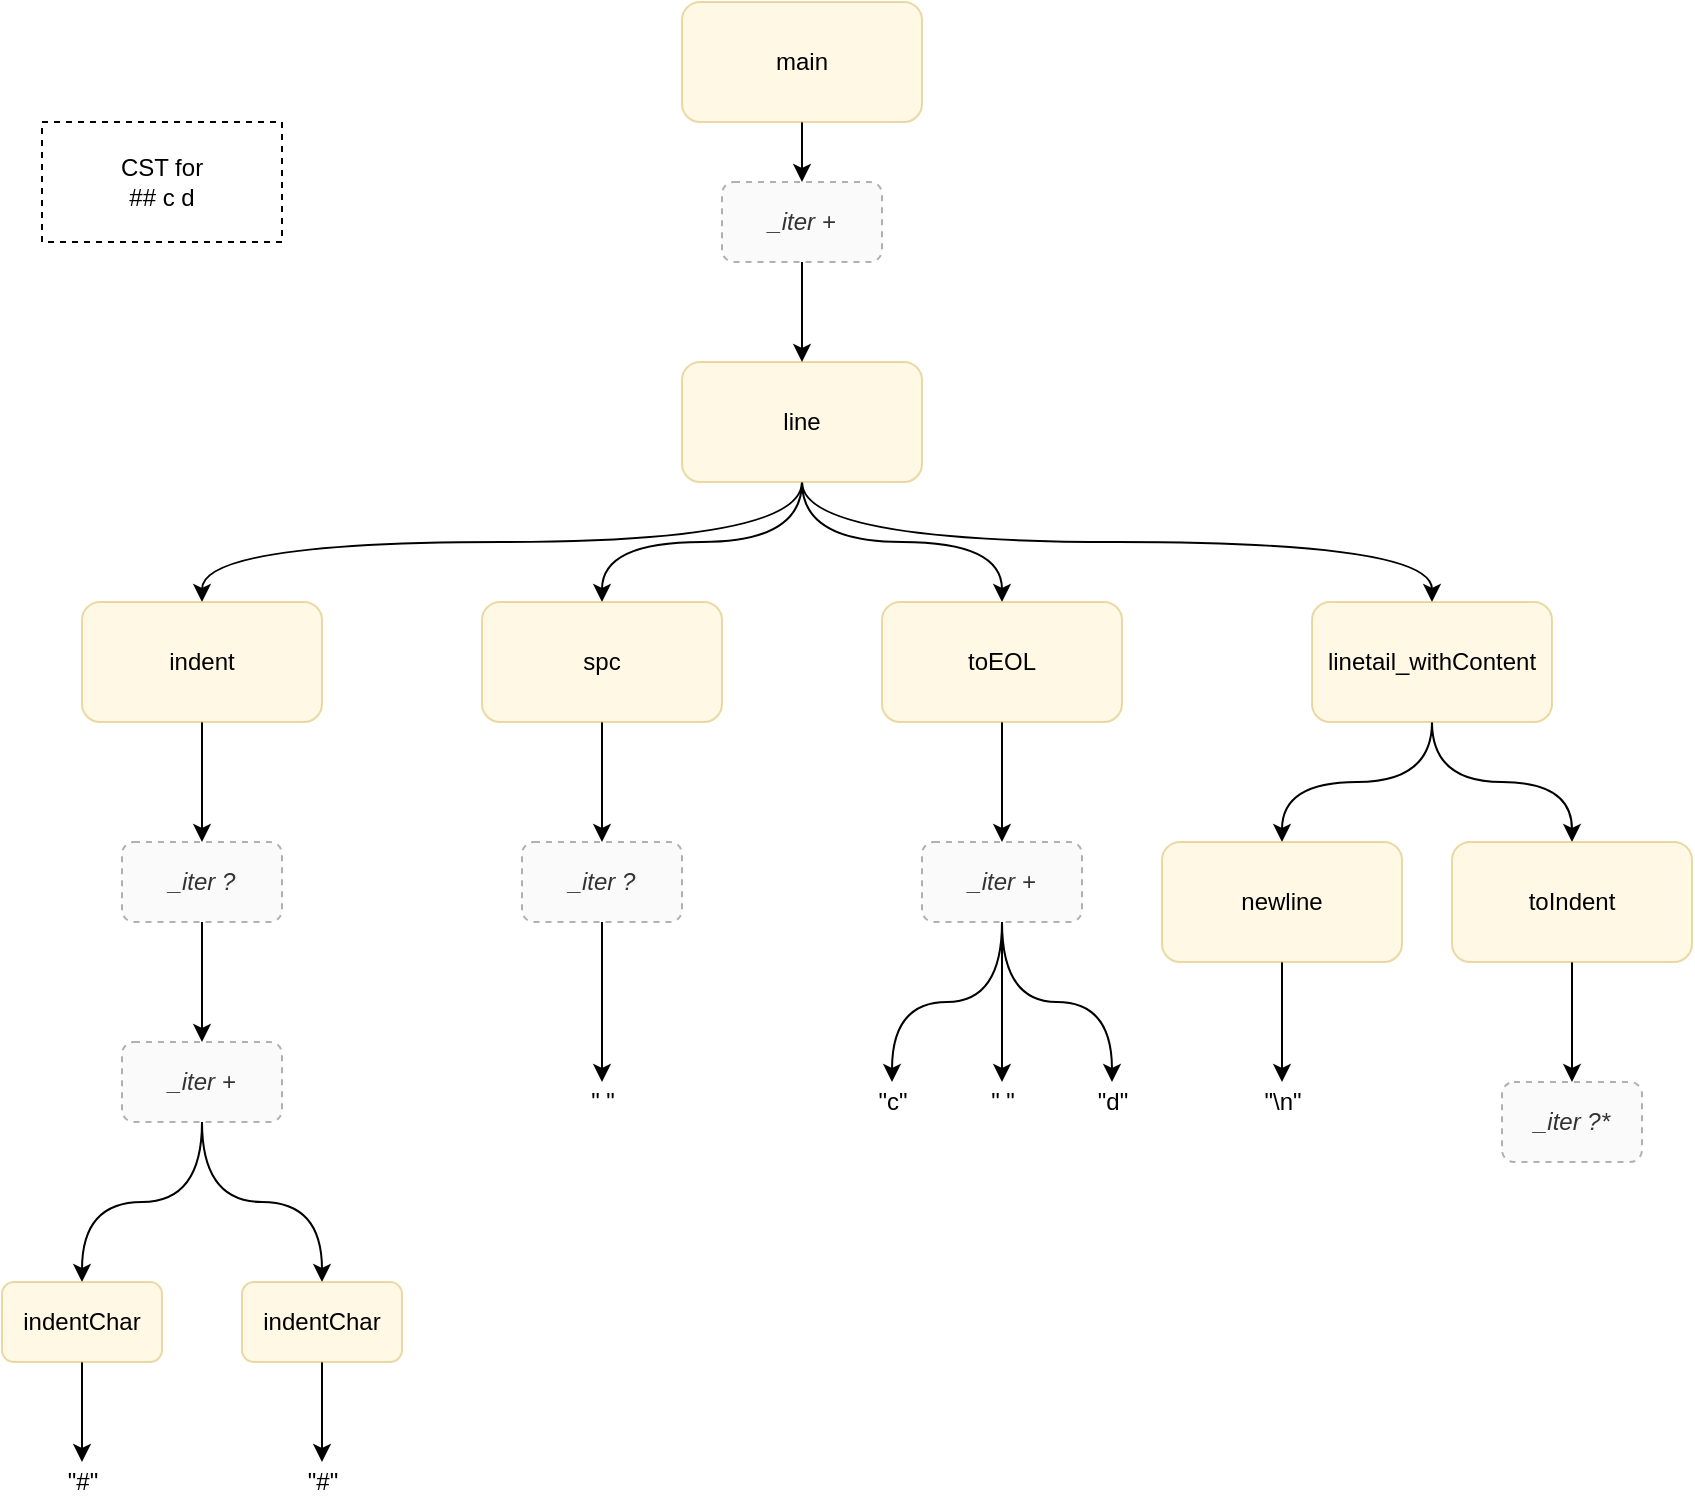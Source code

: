 <mxfile version="14.6.13" type="device"><diagram id="ItX1nqxKXMvJYtwH29K2" name="Page-1"><mxGraphModel dx="1106" dy="688" grid="1" gridSize="10" guides="1" tooltips="1" connect="1" arrows="1" fold="1" page="1" pageScale="1" pageWidth="1100" pageHeight="850" math="0" shadow="0"><root><mxCell id="0"/><mxCell id="1" parent="0"/><mxCell id="y3l3hJbYJzaAtS2O-9JV-51" style="edgeStyle=orthogonalEdgeStyle;curved=1;orthogonalLoop=1;jettySize=auto;html=1;exitX=0.5;exitY=1;exitDx=0;exitDy=0;" edge="1" parent="1" source="y3l3hJbYJzaAtS2O-9JV-1" target="y3l3hJbYJzaAtS2O-9JV-50"><mxGeometry relative="1" as="geometry"/></mxCell><mxCell id="y3l3hJbYJzaAtS2O-9JV-1" value="main" style="rounded=1;whiteSpace=wrap;html=1;fillColor=#fff2cc;strokeColor=#d6b656;opacity=50;" vertex="1" parent="1"><mxGeometry x="400" y="20" width="120" height="60" as="geometry"/></mxCell><mxCell id="y3l3hJbYJzaAtS2O-9JV-8" style="edgeStyle=orthogonalEdgeStyle;orthogonalLoop=1;jettySize=auto;html=1;exitX=0.5;exitY=1;exitDx=0;exitDy=0;curved=1;" edge="1" parent="1" source="y3l3hJbYJzaAtS2O-9JV-2" target="y3l3hJbYJzaAtS2O-9JV-5"><mxGeometry relative="1" as="geometry"/></mxCell><mxCell id="y3l3hJbYJzaAtS2O-9JV-9" style="edgeStyle=orthogonalEdgeStyle;curved=1;orthogonalLoop=1;jettySize=auto;html=1;exitX=0.5;exitY=1;exitDx=0;exitDy=0;entryX=0.5;entryY=0;entryDx=0;entryDy=0;" edge="1" parent="1" source="y3l3hJbYJzaAtS2O-9JV-2" target="y3l3hJbYJzaAtS2O-9JV-6"><mxGeometry relative="1" as="geometry"/></mxCell><mxCell id="y3l3hJbYJzaAtS2O-9JV-10" style="edgeStyle=orthogonalEdgeStyle;curved=1;orthogonalLoop=1;jettySize=auto;html=1;exitX=0.5;exitY=1;exitDx=0;exitDy=0;entryX=0.5;entryY=0;entryDx=0;entryDy=0;" edge="1" parent="1" source="y3l3hJbYJzaAtS2O-9JV-2" target="y3l3hJbYJzaAtS2O-9JV-3"><mxGeometry relative="1" as="geometry"/></mxCell><mxCell id="y3l3hJbYJzaAtS2O-9JV-11" style="edgeStyle=orthogonalEdgeStyle;curved=1;orthogonalLoop=1;jettySize=auto;html=1;exitX=0.5;exitY=1;exitDx=0;exitDy=0;" edge="1" parent="1" source="y3l3hJbYJzaAtS2O-9JV-2" target="y3l3hJbYJzaAtS2O-9JV-4"><mxGeometry relative="1" as="geometry"/></mxCell><mxCell id="y3l3hJbYJzaAtS2O-9JV-2" value="line" style="rounded=1;whiteSpace=wrap;html=1;fillColor=#fff2cc;strokeColor=#d6b656;opacity=50;" vertex="1" parent="1"><mxGeometry x="400" y="200" width="120" height="60" as="geometry"/></mxCell><mxCell id="y3l3hJbYJzaAtS2O-9JV-32" style="edgeStyle=orthogonalEdgeStyle;curved=1;orthogonalLoop=1;jettySize=auto;html=1;exitX=0.5;exitY=1;exitDx=0;exitDy=0;entryX=0.5;entryY=0;entryDx=0;entryDy=0;" edge="1" parent="1" source="y3l3hJbYJzaAtS2O-9JV-3" target="y3l3hJbYJzaAtS2O-9JV-31"><mxGeometry relative="1" as="geometry"/></mxCell><mxCell id="y3l3hJbYJzaAtS2O-9JV-3" value="toEOL" style="rounded=1;whiteSpace=wrap;html=1;fillColor=#fff2cc;strokeColor=#d6b656;opacity=50;" vertex="1" parent="1"><mxGeometry x="500" y="320" width="120" height="60" as="geometry"/></mxCell><mxCell id="y3l3hJbYJzaAtS2O-9JV-43" style="edgeStyle=orthogonalEdgeStyle;curved=1;orthogonalLoop=1;jettySize=auto;html=1;exitX=0.5;exitY=1;exitDx=0;exitDy=0;entryX=0.5;entryY=0;entryDx=0;entryDy=0;" edge="1" parent="1" source="y3l3hJbYJzaAtS2O-9JV-4" target="y3l3hJbYJzaAtS2O-9JV-48"><mxGeometry relative="1" as="geometry"><mxPoint x="700" y="440" as="targetPoint"/></mxGeometry></mxCell><mxCell id="y3l3hJbYJzaAtS2O-9JV-44" style="edgeStyle=orthogonalEdgeStyle;curved=1;orthogonalLoop=1;jettySize=auto;html=1;exitX=0.5;exitY=1;exitDx=0;exitDy=0;" edge="1" parent="1" source="y3l3hJbYJzaAtS2O-9JV-4" target="y3l3hJbYJzaAtS2O-9JV-46"><mxGeometry relative="1" as="geometry"><mxPoint x="845" y="440" as="targetPoint"/></mxGeometry></mxCell><mxCell id="y3l3hJbYJzaAtS2O-9JV-4" value="linetail_withContent" style="rounded=1;whiteSpace=wrap;html=1;fillColor=#fff2cc;strokeColor=#d6b656;opacity=50;" vertex="1" parent="1"><mxGeometry x="715" y="320" width="120" height="60" as="geometry"/></mxCell><mxCell id="y3l3hJbYJzaAtS2O-9JV-14" style="edgeStyle=orthogonalEdgeStyle;curved=1;orthogonalLoop=1;jettySize=auto;html=1;exitX=0.5;exitY=1;exitDx=0;exitDy=0;entryX=0.5;entryY=0;entryDx=0;entryDy=0;" edge="1" parent="1" source="y3l3hJbYJzaAtS2O-9JV-5" target="y3l3hJbYJzaAtS2O-9JV-13"><mxGeometry relative="1" as="geometry"/></mxCell><mxCell id="y3l3hJbYJzaAtS2O-9JV-5" value="indent" style="rounded=1;whiteSpace=wrap;html=1;fillColor=#fff2cc;strokeColor=#d6b656;opacity=50;" vertex="1" parent="1"><mxGeometry x="100" y="320" width="120" height="60" as="geometry"/></mxCell><mxCell id="y3l3hJbYJzaAtS2O-9JV-30" style="edgeStyle=orthogonalEdgeStyle;curved=1;orthogonalLoop=1;jettySize=auto;html=1;exitX=0.5;exitY=1;exitDx=0;exitDy=0;entryX=0.5;entryY=0;entryDx=0;entryDy=0;" edge="1" parent="1" source="y3l3hJbYJzaAtS2O-9JV-6" target="y3l3hJbYJzaAtS2O-9JV-25"><mxGeometry relative="1" as="geometry"/></mxCell><mxCell id="y3l3hJbYJzaAtS2O-9JV-6" value="spc" style="rounded=1;whiteSpace=wrap;html=1;fillColor=#fff2cc;strokeColor=#d6b656;opacity=50;" vertex="1" parent="1"><mxGeometry x="300" y="320" width="120" height="60" as="geometry"/></mxCell><mxCell id="y3l3hJbYJzaAtS2O-9JV-12" value="&lt;div&gt;CST for&lt;/div&gt;&lt;div&gt;## c d&lt;/div&gt;" style="rounded=0;whiteSpace=wrap;html=1;dashed=1;" vertex="1" parent="1"><mxGeometry x="80" y="80" width="120" height="60" as="geometry"/></mxCell><mxCell id="y3l3hJbYJzaAtS2O-9JV-16" style="edgeStyle=orthogonalEdgeStyle;curved=1;orthogonalLoop=1;jettySize=auto;html=1;exitX=0.5;exitY=1;exitDx=0;exitDy=0;entryX=0.5;entryY=0;entryDx=0;entryDy=0;" edge="1" parent="1" source="y3l3hJbYJzaAtS2O-9JV-13" target="y3l3hJbYJzaAtS2O-9JV-15"><mxGeometry relative="1" as="geometry"/></mxCell><mxCell id="y3l3hJbYJzaAtS2O-9JV-13" value="&lt;i&gt;_iter ?&lt;/i&gt;" style="rounded=1;whiteSpace=wrap;html=1;fillColor=#f5f5f5;strokeColor=#666666;fontColor=#333333;dashed=1;opacity=50;" vertex="1" parent="1"><mxGeometry x="120" y="440" width="80" height="40" as="geometry"/></mxCell><mxCell id="y3l3hJbYJzaAtS2O-9JV-23" style="edgeStyle=orthogonalEdgeStyle;curved=1;orthogonalLoop=1;jettySize=auto;html=1;exitX=0.5;exitY=1;exitDx=0;exitDy=0;entryX=0.5;entryY=0;entryDx=0;entryDy=0;" edge="1" parent="1" source="y3l3hJbYJzaAtS2O-9JV-15" target="y3l3hJbYJzaAtS2O-9JV-17"><mxGeometry relative="1" as="geometry"/></mxCell><mxCell id="y3l3hJbYJzaAtS2O-9JV-24" style="edgeStyle=orthogonalEdgeStyle;curved=1;orthogonalLoop=1;jettySize=auto;html=1;exitX=0.5;exitY=1;exitDx=0;exitDy=0;entryX=0.5;entryY=0;entryDx=0;entryDy=0;" edge="1" parent="1" source="y3l3hJbYJzaAtS2O-9JV-15" target="y3l3hJbYJzaAtS2O-9JV-21"><mxGeometry relative="1" as="geometry"/></mxCell><mxCell id="y3l3hJbYJzaAtS2O-9JV-15" value="&lt;i&gt;_iter +&lt;/i&gt;" style="rounded=1;whiteSpace=wrap;html=1;fillColor=#f5f5f5;strokeColor=#666666;fontColor=#333333;dashed=1;opacity=50;" vertex="1" parent="1"><mxGeometry x="120" y="540" width="80" height="40" as="geometry"/></mxCell><mxCell id="y3l3hJbYJzaAtS2O-9JV-19" style="edgeStyle=orthogonalEdgeStyle;curved=1;orthogonalLoop=1;jettySize=auto;html=1;exitX=0.5;exitY=1;exitDx=0;exitDy=0;" edge="1" parent="1" source="y3l3hJbYJzaAtS2O-9JV-17" target="y3l3hJbYJzaAtS2O-9JV-18"><mxGeometry relative="1" as="geometry"/></mxCell><mxCell id="y3l3hJbYJzaAtS2O-9JV-17" value="indentChar" style="rounded=1;whiteSpace=wrap;html=1;fillColor=#fff2cc;strokeColor=#d6b656;opacity=50;" vertex="1" parent="1"><mxGeometry x="60" y="660" width="80" height="40" as="geometry"/></mxCell><mxCell id="y3l3hJbYJzaAtS2O-9JV-18" value="&quot;#&quot;" style="text;html=1;align=center;verticalAlign=middle;resizable=0;points=[];autosize=1;strokeColor=none;" vertex="1" parent="1"><mxGeometry x="85" y="750" width="30" height="20" as="geometry"/></mxCell><mxCell id="y3l3hJbYJzaAtS2O-9JV-20" style="edgeStyle=orthogonalEdgeStyle;curved=1;orthogonalLoop=1;jettySize=auto;html=1;exitX=0.5;exitY=1;exitDx=0;exitDy=0;" edge="1" parent="1" source="y3l3hJbYJzaAtS2O-9JV-21" target="y3l3hJbYJzaAtS2O-9JV-22"><mxGeometry relative="1" as="geometry"/></mxCell><mxCell id="y3l3hJbYJzaAtS2O-9JV-21" value="indentChar" style="rounded=1;whiteSpace=wrap;html=1;fillColor=#fff2cc;strokeColor=#d6b656;opacity=50;" vertex="1" parent="1"><mxGeometry x="180" y="660" width="80" height="40" as="geometry"/></mxCell><mxCell id="y3l3hJbYJzaAtS2O-9JV-22" value="&quot;#&quot;" style="text;html=1;align=center;verticalAlign=middle;resizable=0;points=[];autosize=1;strokeColor=none;" vertex="1" parent="1"><mxGeometry x="205" y="750" width="30" height="20" as="geometry"/></mxCell><mxCell id="y3l3hJbYJzaAtS2O-9JV-29" style="edgeStyle=orthogonalEdgeStyle;curved=1;orthogonalLoop=1;jettySize=auto;html=1;exitX=0.5;exitY=1;exitDx=0;exitDy=0;" edge="1" parent="1" source="y3l3hJbYJzaAtS2O-9JV-25" target="y3l3hJbYJzaAtS2O-9JV-28"><mxGeometry relative="1" as="geometry"/></mxCell><mxCell id="y3l3hJbYJzaAtS2O-9JV-25" value="&lt;i&gt;_iter ?&lt;/i&gt;" style="rounded=1;whiteSpace=wrap;html=1;fillColor=#f5f5f5;strokeColor=#666666;fontColor=#333333;dashed=1;opacity=50;" vertex="1" parent="1"><mxGeometry x="320" y="440" width="80" height="40" as="geometry"/></mxCell><mxCell id="y3l3hJbYJzaAtS2O-9JV-28" value="&quot; &quot;" style="text;html=1;align=center;verticalAlign=middle;resizable=0;points=[];autosize=1;strokeColor=none;" vertex="1" parent="1"><mxGeometry x="345" y="560" width="30" height="20" as="geometry"/></mxCell><mxCell id="y3l3hJbYJzaAtS2O-9JV-36" style="edgeStyle=orthogonalEdgeStyle;curved=1;orthogonalLoop=1;jettySize=auto;html=1;exitX=0.5;exitY=1;exitDx=0;exitDy=0;" edge="1" parent="1" source="y3l3hJbYJzaAtS2O-9JV-31" target="y3l3hJbYJzaAtS2O-9JV-34"><mxGeometry relative="1" as="geometry"/></mxCell><mxCell id="y3l3hJbYJzaAtS2O-9JV-37" style="edgeStyle=orthogonalEdgeStyle;curved=1;orthogonalLoop=1;jettySize=auto;html=1;exitX=0.5;exitY=1;exitDx=0;exitDy=0;" edge="1" parent="1" source="y3l3hJbYJzaAtS2O-9JV-31" target="y3l3hJbYJzaAtS2O-9JV-33"><mxGeometry relative="1" as="geometry"/></mxCell><mxCell id="y3l3hJbYJzaAtS2O-9JV-38" style="edgeStyle=orthogonalEdgeStyle;curved=1;orthogonalLoop=1;jettySize=auto;html=1;exitX=0.5;exitY=1;exitDx=0;exitDy=0;" edge="1" parent="1" source="y3l3hJbYJzaAtS2O-9JV-31" target="y3l3hJbYJzaAtS2O-9JV-35"><mxGeometry relative="1" as="geometry"/></mxCell><mxCell id="y3l3hJbYJzaAtS2O-9JV-31" value="&lt;i&gt;_iter +&lt;/i&gt;" style="rounded=1;whiteSpace=wrap;html=1;fillColor=#f5f5f5;strokeColor=#666666;fontColor=#333333;dashed=1;opacity=50;" vertex="1" parent="1"><mxGeometry x="520" y="440" width="80" height="40" as="geometry"/></mxCell><mxCell id="y3l3hJbYJzaAtS2O-9JV-33" value="&quot; &quot;" style="text;html=1;align=center;verticalAlign=middle;resizable=0;points=[];autosize=1;strokeColor=none;" vertex="1" parent="1"><mxGeometry x="545" y="560" width="30" height="20" as="geometry"/></mxCell><mxCell id="y3l3hJbYJzaAtS2O-9JV-34" value="&quot;c&quot;" style="text;html=1;align=center;verticalAlign=middle;resizable=0;points=[];autosize=1;strokeColor=none;" vertex="1" parent="1"><mxGeometry x="490" y="560" width="30" height="20" as="geometry"/></mxCell><mxCell id="y3l3hJbYJzaAtS2O-9JV-35" value="&quot;d&quot;" style="text;html=1;align=center;verticalAlign=middle;resizable=0;points=[];autosize=1;strokeColor=none;" vertex="1" parent="1"><mxGeometry x="600" y="560" width="30" height="20" as="geometry"/></mxCell><mxCell id="y3l3hJbYJzaAtS2O-9JV-42" value="&quot;\n&quot;" style="text;html=1;align=center;verticalAlign=middle;resizable=0;points=[];autosize=1;strokeColor=none;" vertex="1" parent="1"><mxGeometry x="685" y="560" width="30" height="20" as="geometry"/></mxCell><mxCell id="y3l3hJbYJzaAtS2O-9JV-45" value="&lt;i&gt;_iter ?*&lt;/i&gt;" style="rounded=1;whiteSpace=wrap;html=1;fillColor=#f5f5f5;strokeColor=#666666;fontColor=#333333;dashed=1;opacity=50;" vertex="1" parent="1"><mxGeometry x="810" y="560" width="70" height="40" as="geometry"/></mxCell><mxCell id="y3l3hJbYJzaAtS2O-9JV-47" style="edgeStyle=orthogonalEdgeStyle;curved=1;orthogonalLoop=1;jettySize=auto;html=1;exitX=0.5;exitY=1;exitDx=0;exitDy=0;" edge="1" parent="1" source="y3l3hJbYJzaAtS2O-9JV-46" target="y3l3hJbYJzaAtS2O-9JV-45"><mxGeometry relative="1" as="geometry"/></mxCell><mxCell id="y3l3hJbYJzaAtS2O-9JV-46" value="toIndent" style="rounded=1;whiteSpace=wrap;html=1;fillColor=#fff2cc;strokeColor=#d6b656;opacity=50;" vertex="1" parent="1"><mxGeometry x="785" y="440" width="120" height="60" as="geometry"/></mxCell><mxCell id="y3l3hJbYJzaAtS2O-9JV-49" style="edgeStyle=orthogonalEdgeStyle;curved=1;orthogonalLoop=1;jettySize=auto;html=1;exitX=0.5;exitY=1;exitDx=0;exitDy=0;" edge="1" parent="1" source="y3l3hJbYJzaAtS2O-9JV-48" target="y3l3hJbYJzaAtS2O-9JV-42"><mxGeometry relative="1" as="geometry"/></mxCell><mxCell id="y3l3hJbYJzaAtS2O-9JV-48" value="newline" style="rounded=1;whiteSpace=wrap;html=1;fillColor=#fff2cc;strokeColor=#d6b656;opacity=50;" vertex="1" parent="1"><mxGeometry x="640" y="440" width="120" height="60" as="geometry"/></mxCell><mxCell id="y3l3hJbYJzaAtS2O-9JV-52" style="edgeStyle=orthogonalEdgeStyle;curved=1;orthogonalLoop=1;jettySize=auto;html=1;exitX=0.5;exitY=1;exitDx=0;exitDy=0;entryX=0.5;entryY=0;entryDx=0;entryDy=0;" edge="1" parent="1" source="y3l3hJbYJzaAtS2O-9JV-50" target="y3l3hJbYJzaAtS2O-9JV-2"><mxGeometry relative="1" as="geometry"/></mxCell><mxCell id="y3l3hJbYJzaAtS2O-9JV-50" value="&lt;i&gt;_iter +&lt;/i&gt;" style="rounded=1;whiteSpace=wrap;html=1;fillColor=#f5f5f5;strokeColor=#666666;fontColor=#333333;dashed=1;opacity=50;" vertex="1" parent="1"><mxGeometry x="420" y="110" width="80" height="40" as="geometry"/></mxCell></root></mxGraphModel></diagram></mxfile>